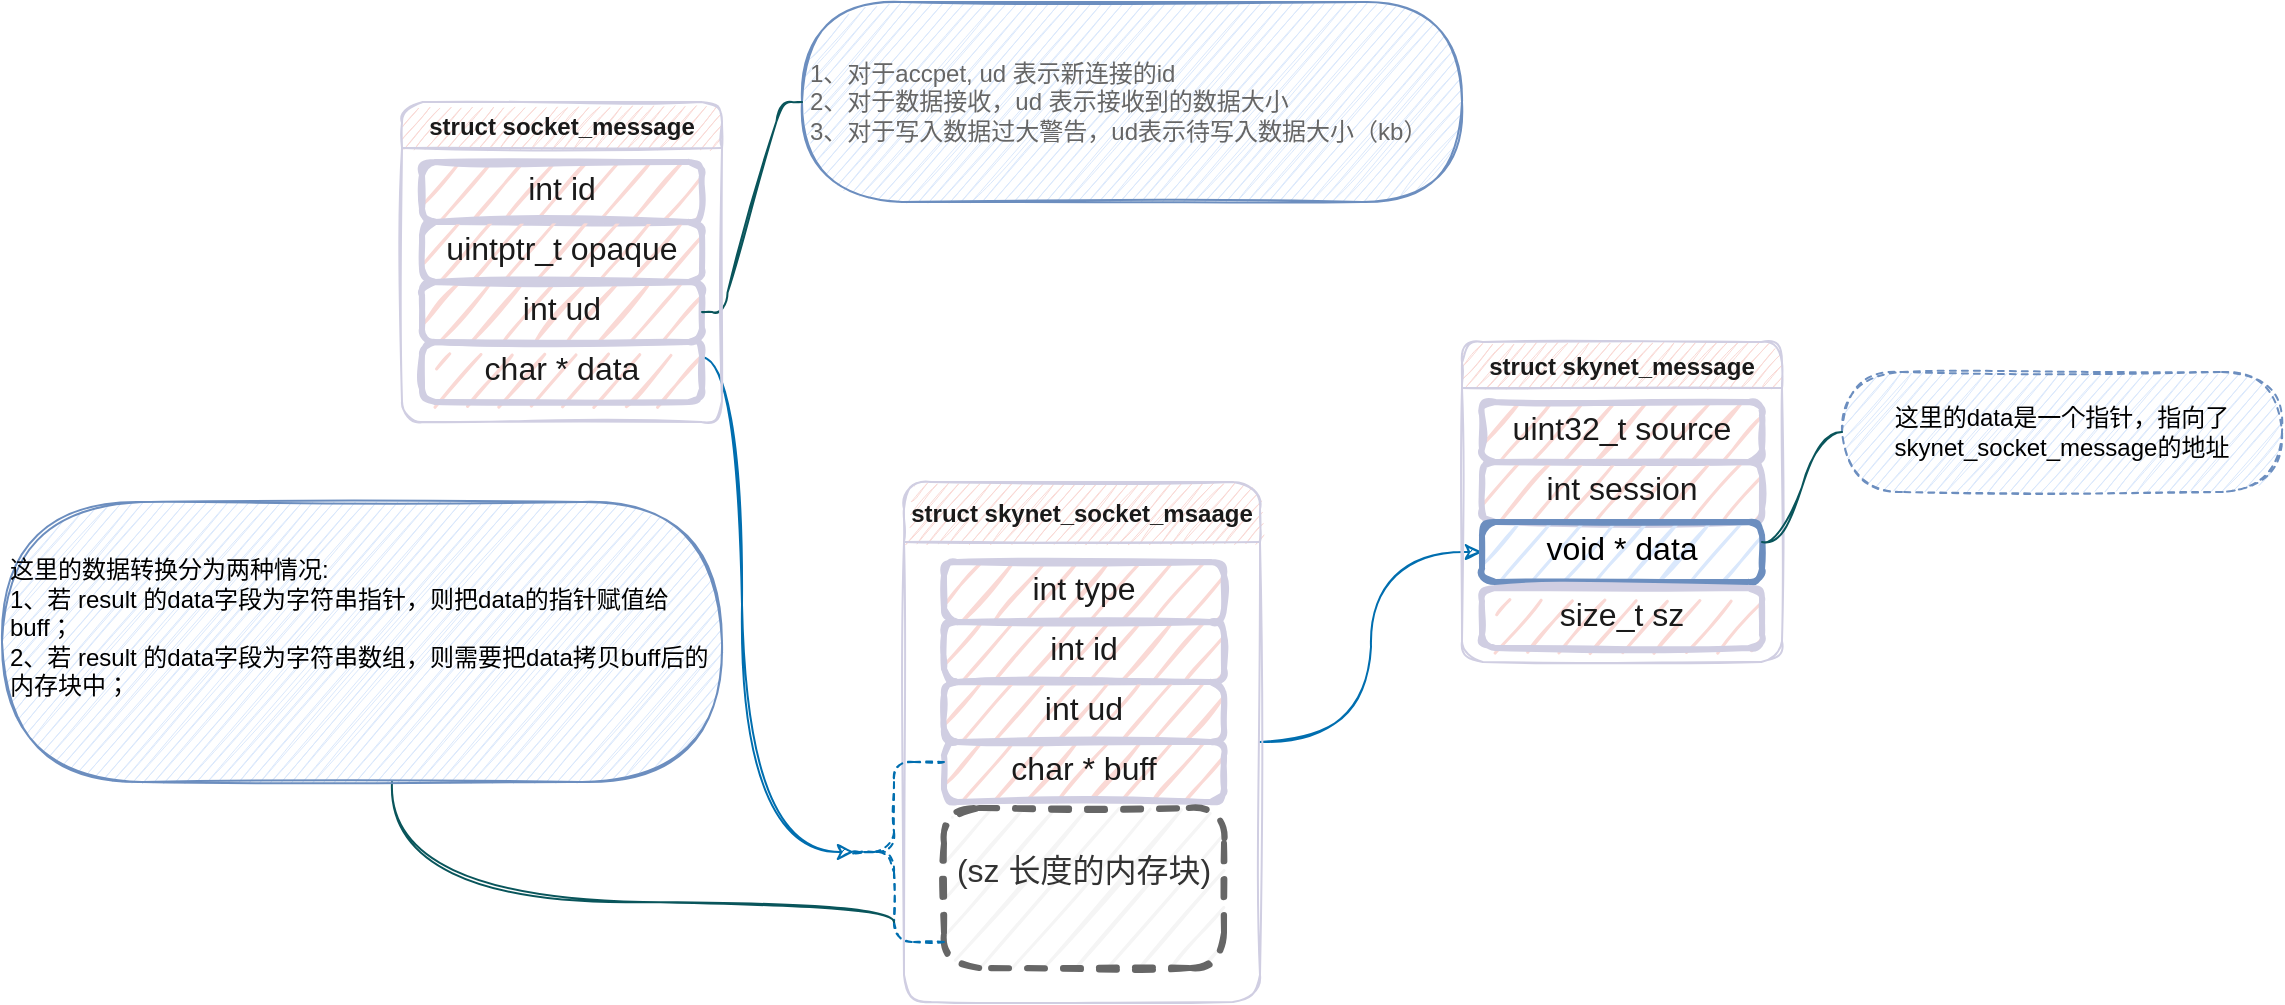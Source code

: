 <mxfile version="13.7.9" type="device"><diagram name="Page-1" id="c7558073-3199-34d8-9f00-42111426c3f3"><mxGraphModel dx="1164" dy="859" grid="1" gridSize="10" guides="1" tooltips="1" connect="1" arrows="1" fold="1" page="1" pageScale="1" pageWidth="826" pageHeight="1169" math="0" shadow="0"><root><mxCell id="0"/><mxCell id="1" parent="0"/><mxCell id="6" value="&lt;p style=&quot;margin: 4px 0px 0px ; text-align: center&quot;&gt;&lt;span style=&quot;font-size: 16px&quot;&gt;int id&lt;/span&gt;&lt;br&gt;&lt;/p&gt;&lt;p style=&quot;margin: 4px 0px 0px ; text-align: center&quot;&gt;&lt;br&gt;&lt;/p&gt;" style="verticalAlign=middle;align=center;overflow=fill;fontSize=12;fontFamily=Helvetica;html=1;fontStyle=0;strokeWidth=3;fillColor=#FAD9D5;arcSize=22;spacingTop=0;spacingBottom=0;rounded=1;strokeColor=#D0CEE2;fontColor=#1A1A1A;sketch=1;" parent="1" vertex="1"><mxGeometry x="270" y="110" width="140" height="30" as="geometry"/></mxCell><mxCell id="GGpCeuplIJQ4EV_8isBT-96" value="&lt;p style=&quot;margin: 4px 0px 0px ; text-align: center&quot;&gt;&lt;span style=&quot;font-size: 16px&quot;&gt;uintptr_t opaque&lt;/span&gt;&lt;/p&gt;&lt;p style=&quot;margin: 4px 0px 0px ; text-align: center&quot;&gt;&lt;span style=&quot;font-size: 16px&quot;&gt;&lt;br&gt;&lt;/span&gt;&lt;/p&gt;" style="verticalAlign=middle;align=center;overflow=fill;fontSize=12;fontFamily=Helvetica;html=1;fontStyle=0;strokeWidth=3;fillColor=#FAD9D5;arcSize=22;spacingTop=0;spacingBottom=0;rounded=1;strokeColor=#D0CEE2;fontColor=#1A1A1A;sketch=1;" vertex="1" parent="1"><mxGeometry x="270" y="140" width="140" height="30" as="geometry"/></mxCell><mxCell id="GGpCeuplIJQ4EV_8isBT-97" value="&lt;p style=&quot;margin: 4px 0px 0px ; text-align: center&quot;&gt;&lt;span style=&quot;font-size: 16px&quot;&gt;int ud&lt;/span&gt;&lt;/p&gt;" style="verticalAlign=middle;align=center;overflow=fill;fontSize=12;fontFamily=Helvetica;html=1;fontStyle=0;strokeWidth=3;fillColor=#FAD9D5;arcSize=22;spacingTop=0;spacingBottom=0;rounded=1;strokeColor=#D0CEE2;fontColor=#1A1A1A;sketch=1;" vertex="1" parent="1"><mxGeometry x="270" y="170" width="140" height="30" as="geometry"/></mxCell><mxCell id="GGpCeuplIJQ4EV_8isBT-114" style="rounded=1;orthogonalLoop=1;jettySize=auto;html=1;exitX=1;exitY=0.25;exitDx=0;exitDy=0;strokeColor=#006EAF;fontColor=#1A1A1A;entryX=0.1;entryY=0.5;entryDx=0;entryDy=0;entryPerimeter=0;edgeStyle=orthogonalEdgeStyle;curved=1;endArrow=classic;endFill=1;fillColor=#1ba1e2;sketch=1;" edge="1" parent="1" source="GGpCeuplIJQ4EV_8isBT-98" target="GGpCeuplIJQ4EV_8isBT-112"><mxGeometry relative="1" as="geometry"><mxPoint x="469" y="457" as="targetPoint"/><Array as="points"><mxPoint x="430" y="208"/><mxPoint x="430" y="455"/></Array></mxGeometry></mxCell><mxCell id="GGpCeuplIJQ4EV_8isBT-98" value="&lt;p style=&quot;margin: 4px 0px 0px ; text-align: center&quot;&gt;&lt;span style=&quot;font-size: 16px&quot;&gt;char * data&lt;/span&gt;&lt;/p&gt;" style="verticalAlign=middle;align=center;overflow=fill;fontSize=12;fontFamily=Helvetica;html=1;fontStyle=0;strokeWidth=3;fillColor=#FAD9D5;arcSize=22;spacingTop=0;spacingBottom=0;rounded=1;strokeColor=#D0CEE2;fontColor=#1A1A1A;sketch=1;" vertex="1" parent="1"><mxGeometry x="270" y="200" width="140" height="30" as="geometry"/></mxCell><mxCell id="GGpCeuplIJQ4EV_8isBT-101" value="&lt;span style=&quot;color: rgb(102 , 102 , 102)&quot;&gt;1、对于accpet, ud 表示新连接的id&lt;/span&gt;&lt;br style=&quot;color: rgb(102 , 102 , 102)&quot;&gt;&lt;span style=&quot;color: rgb(102 , 102 , 102)&quot;&gt;2、对于数据接收，ud 表示接收到的数据大小&lt;/span&gt;&lt;br style=&quot;color: rgb(102 , 102 , 102)&quot;&gt;&lt;span style=&quot;color: rgb(102 , 102 , 102)&quot;&gt;3、对于写入数据过大警告，ud表示待写入数据大小（kb）&lt;/span&gt;" style="whiteSpace=wrap;html=1;arcSize=50;align=left;verticalAlign=middle;strokeWidth=1;autosize=1;spacing=4;treeFolding=0;treeMoving=1;newEdgeStyle={&quot;edgeStyle&quot;:&quot;entityRelationEdgeStyle&quot;,&quot;startArrow&quot;:&quot;none&quot;,&quot;endArrow&quot;:&quot;none&quot;,&quot;segment&quot;:10,&quot;curved&quot;:1};fontSize=12;rounded=1;fillColor=#dae8fc;strokeColor=#6c8ebf;rotatable=1;resizable=1;movable=1;expand=1;editable=1;recursiveResize=1;allowArrows=1;imageAspect=1;sketch=1;" vertex="1" parent="1"><mxGeometry x="460" y="30" width="330" height="100" as="geometry"/></mxCell><mxCell id="GGpCeuplIJQ4EV_8isBT-102" value="" style="edgeStyle=entityRelationEdgeStyle;startArrow=none;endArrow=none;segment=10;fontSize=12;entryX=0;entryY=0.5;entryDx=0;entryDy=0;exitX=1;exitY=0.5;exitDx=0;exitDy=0;strokeColor=#09555B;fontColor=#1A1A1A;sketch=1;" edge="1" target="GGpCeuplIJQ4EV_8isBT-101" parent="1" source="GGpCeuplIJQ4EV_8isBT-97"><mxGeometry relative="1" as="geometry"><mxPoint x="590" y="320" as="sourcePoint"/></mxGeometry></mxCell><mxCell id="GGpCeuplIJQ4EV_8isBT-103" value="&lt;p style=&quot;margin: 4px 0px 0px ; text-align: center&quot;&gt;&lt;span style=&quot;font-size: 16px&quot;&gt;int type&lt;/span&gt;&lt;/p&gt;" style="verticalAlign=middle;align=center;overflow=fill;fontSize=12;fontFamily=Helvetica;html=1;fontStyle=0;strokeWidth=3;fillColor=#FAD9D5;arcSize=22;spacingTop=0;spacingBottom=0;rounded=1;strokeColor=#D0CEE2;fontColor=#1A1A1A;sketch=1;" vertex="1" parent="1"><mxGeometry x="531" y="310" width="140" height="30" as="geometry"/></mxCell><mxCell id="GGpCeuplIJQ4EV_8isBT-104" value="&lt;p style=&quot;margin: 4px 0px 0px ; text-align: center&quot;&gt;&lt;span style=&quot;font-size: 16px&quot;&gt;int id&lt;/span&gt;&lt;/p&gt;" style="verticalAlign=middle;align=center;overflow=fill;fontSize=12;fontFamily=Helvetica;html=1;fontStyle=0;strokeWidth=3;fillColor=#FAD9D5;arcSize=22;spacingTop=0;spacingBottom=0;rounded=1;strokeColor=#D0CEE2;fontColor=#1A1A1A;sketch=1;" vertex="1" parent="1"><mxGeometry x="531" y="340" width="140" height="30" as="geometry"/></mxCell><mxCell id="GGpCeuplIJQ4EV_8isBT-105" value="&lt;p style=&quot;margin: 4px 0px 0px ; text-align: center&quot;&gt;&lt;span style=&quot;font-size: 16px&quot;&gt;int ud&lt;/span&gt;&lt;/p&gt;" style="verticalAlign=middle;align=center;overflow=fill;fontSize=12;fontFamily=Helvetica;html=1;fontStyle=0;strokeWidth=3;fillColor=#FAD9D5;arcSize=22;spacingTop=0;spacingBottom=0;rounded=1;strokeColor=#D0CEE2;fontColor=#1A1A1A;sketch=1;" vertex="1" parent="1"><mxGeometry x="531" y="370" width="140" height="30" as="geometry"/></mxCell><mxCell id="GGpCeuplIJQ4EV_8isBT-106" value="&lt;p style=&quot;margin: 4px 0px 0px ; text-align: center&quot;&gt;&lt;span style=&quot;font-size: 16px&quot;&gt;char * buff&lt;/span&gt;&lt;/p&gt;" style="verticalAlign=middle;align=center;overflow=fill;fontSize=12;fontFamily=Helvetica;html=1;fontStyle=0;strokeWidth=3;fillColor=#FAD9D5;arcSize=22;spacingTop=0;spacingBottom=0;rounded=1;strokeColor=#D0CEE2;fontColor=#1A1A1A;sketch=1;" vertex="1" parent="1"><mxGeometry x="531" y="400" width="140" height="30" as="geometry"/></mxCell><mxCell id="GGpCeuplIJQ4EV_8isBT-107" value="struct socket_message" style="swimlane;rounded=1;strokeColor=#D0CEE2;fillColor=#FAD9D5;fontColor=#1A1A1A;startSize=23;sketch=1;" vertex="1" parent="1"><mxGeometry x="260" y="80" width="160" height="160" as="geometry"/></mxCell><mxCell id="GGpCeuplIJQ4EV_8isBT-127" style="edgeStyle=orthogonalEdgeStyle;curved=1;rounded=1;orthogonalLoop=1;jettySize=auto;html=1;exitX=1;exitY=0.5;exitDx=0;exitDy=0;entryX=0;entryY=0.5;entryDx=0;entryDy=0;endArrow=classic;endFill=1;strokeColor=#006EAF;fontColor=#1A1A1A;sketch=1;fillColor=#1ba1e2;" edge="1" parent="1" source="GGpCeuplIJQ4EV_8isBT-108" target="GGpCeuplIJQ4EV_8isBT-124"><mxGeometry relative="1" as="geometry"/></mxCell><mxCell id="GGpCeuplIJQ4EV_8isBT-108" value="struct skynet_socket_msaage" style="swimlane;rounded=1;strokeColor=#D0CEE2;fillColor=#FAD9D5;fontColor=#1A1A1A;startSize=30;sketch=1;" vertex="1" parent="1"><mxGeometry x="511" y="270" width="178" height="260" as="geometry"/></mxCell><mxCell id="GGpCeuplIJQ4EV_8isBT-110" value="&lt;p style=&quot;margin: 4px 0px 0px ; text-align: center&quot;&gt;&lt;br&gt;&lt;/p&gt;&lt;p style=&quot;margin: 4px 0px 0px ; text-align: center&quot;&gt;&lt;span style=&quot;font-size: 16px&quot;&gt;(sz 长度的内存块)&lt;/span&gt;&lt;/p&gt;" style="verticalAlign=middle;align=center;overflow=fill;fontSize=12;fontFamily=Helvetica;html=1;fontStyle=0;strokeWidth=3;arcSize=22;spacingTop=0;spacingBottom=0;rounded=1;dashed=1;fillColor=#f5f5f5;strokeColor=#666666;fontColor=#333333;sketch=1;" vertex="1" parent="GGpCeuplIJQ4EV_8isBT-108"><mxGeometry x="20" y="163" width="140" height="80" as="geometry"/></mxCell><mxCell id="GGpCeuplIJQ4EV_8isBT-112" value="" style="shape=curlyBracket;whiteSpace=wrap;html=1;rounded=1;dashed=1;strokeColor=#006EAF;fillColor=#1ba1e2;size=0.5;fontColor=#ffffff;sketch=1;" vertex="1" parent="1"><mxGeometry x="481" y="410" width="50" height="90" as="geometry"/></mxCell><mxCell id="GGpCeuplIJQ4EV_8isBT-121" style="edgeStyle=orthogonalEdgeStyle;curved=1;rounded=1;orthogonalLoop=1;jettySize=auto;html=1;endArrow=none;endFill=0;strokeColor=#09555B;fontColor=#1A1A1A;sketch=1;" edge="1" parent="1" source="GGpCeuplIJQ4EV_8isBT-115"><mxGeometry relative="1" as="geometry"><mxPoint x="506" y="490" as="targetPoint"/><Array as="points"><mxPoint x="255" y="480"/><mxPoint x="506" y="480"/></Array></mxGeometry></mxCell><mxCell id="GGpCeuplIJQ4EV_8isBT-115" value="这里的数据转换分为两种情况:&lt;br&gt;&lt;div&gt;&lt;span&gt;1、若 result 的data字段为字符串指针，则把data的指针赋值给buff；&lt;/span&gt;&lt;/div&gt;&lt;div&gt;2、若 result 的data字段为字符串数组，则需要把data拷贝buff后的内存块中；&lt;/div&gt;&lt;div&gt;&lt;br&gt;&lt;/div&gt;" style="whiteSpace=wrap;html=1;rounded=1;arcSize=50;align=left;verticalAlign=middle;strokeWidth=1;autosize=1;spacing=4;treeFolding=1;treeMoving=1;newEdgeStyle={&quot;edgeStyle&quot;:&quot;entityRelationEdgeStyle&quot;,&quot;startArrow&quot;:&quot;none&quot;,&quot;endArrow&quot;:&quot;none&quot;,&quot;segment&quot;:10,&quot;curved&quot;:1};fillColor=#dae8fc;strokeColor=#6c8ebf;sketch=1;" vertex="1" parent="1"><mxGeometry x="60" y="280" width="360" height="140" as="geometry"/></mxCell><mxCell id="GGpCeuplIJQ4EV_8isBT-122" value="&lt;p style=&quot;margin: 4px 0px 0px ; text-align: center&quot;&gt;&lt;span style=&quot;font-size: 16px&quot;&gt;uint32_t source&lt;/span&gt;&lt;br&gt;&lt;/p&gt;&lt;p style=&quot;margin: 4px 0px 0px ; text-align: center&quot;&gt;&lt;br&gt;&lt;/p&gt;" style="verticalAlign=middle;align=center;overflow=fill;fontSize=12;fontFamily=Helvetica;html=1;fontStyle=0;strokeWidth=3;fillColor=#FAD9D5;arcSize=22;spacingTop=0;spacingBottom=0;rounded=1;strokeColor=#D0CEE2;fontColor=#1A1A1A;sketch=1;" vertex="1" parent="1"><mxGeometry x="800" y="230" width="140" height="30" as="geometry"/></mxCell><mxCell id="GGpCeuplIJQ4EV_8isBT-123" value="&lt;p style=&quot;margin: 4px 0px 0px ; text-align: center&quot;&gt;&lt;span style=&quot;font-size: 16px&quot;&gt;int session&lt;/span&gt;&lt;/p&gt;" style="verticalAlign=middle;align=center;overflow=fill;fontSize=12;fontFamily=Helvetica;html=1;fontStyle=0;strokeWidth=3;fillColor=#FAD9D5;arcSize=22;spacingTop=0;spacingBottom=0;rounded=1;strokeColor=#D0CEE2;fontColor=#1A1A1A;sketch=1;" vertex="1" parent="1"><mxGeometry x="800" y="260" width="140" height="30" as="geometry"/></mxCell><mxCell id="GGpCeuplIJQ4EV_8isBT-124" value="&lt;p style=&quot;margin: 4px 0px 0px ; text-align: center&quot;&gt;&lt;span style=&quot;font-size: 16px&quot;&gt;void * data&lt;/span&gt;&lt;/p&gt;" style="verticalAlign=middle;align=center;overflow=fill;fontSize=12;fontFamily=Helvetica;html=1;fontStyle=0;strokeWidth=3;fillColor=#dae8fc;arcSize=22;spacingTop=0;spacingBottom=0;rounded=1;strokeColor=#6c8ebf;sketch=1;" vertex="1" parent="1"><mxGeometry x="800" y="290" width="140" height="30" as="geometry"/></mxCell><mxCell id="GGpCeuplIJQ4EV_8isBT-125" value="&lt;p style=&quot;margin: 4px 0px 0px ; text-align: center&quot;&gt;&lt;span style=&quot;font-size: 16px&quot;&gt;size_t sz&lt;/span&gt;&lt;/p&gt;" style="verticalAlign=middle;align=center;overflow=fill;fontSize=12;fontFamily=Helvetica;html=1;fontStyle=0;strokeWidth=3;fillColor=#FAD9D5;arcSize=22;spacingTop=0;spacingBottom=0;rounded=1;strokeColor=#D0CEE2;fontColor=#1A1A1A;sketch=1;" vertex="1" parent="1"><mxGeometry x="800" y="323" width="140" height="30" as="geometry"/></mxCell><mxCell id="GGpCeuplIJQ4EV_8isBT-126" value="struct skynet_message" style="swimlane;rounded=1;strokeColor=#D0CEE2;fillColor=#FAD9D5;fontColor=#1A1A1A;startSize=23;sketch=1;" vertex="1" parent="1"><mxGeometry x="790" y="200" width="160" height="160" as="geometry"/></mxCell><mxCell id="GGpCeuplIJQ4EV_8isBT-128" value="这里的data是一个指针，指向了 skynet_socket_message的地址" style="whiteSpace=wrap;rounded=1;arcSize=50;align=center;verticalAlign=middle;strokeWidth=1;autosize=1;spacing=4;treeFolding=1;treeMoving=1;newEdgeStyle={&quot;edgeStyle&quot;:&quot;entityRelationEdgeStyle&quot;,&quot;startArrow&quot;:&quot;none&quot;,&quot;endArrow&quot;:&quot;none&quot;,&quot;segment&quot;:10,&quot;curved&quot;:1};dashed=1;fillColor=#dae8fc;html=1;overflow=visible;expand=0;sketch=1;strokeColor=#6c8ebf;" vertex="1" parent="1"><mxGeometry x="980" y="215" width="220" height="60" as="geometry"/></mxCell><mxCell id="GGpCeuplIJQ4EV_8isBT-129" value="" style="edgeStyle=entityRelationEdgeStyle;startArrow=none;endArrow=none;segment=10;curved=1;strokeColor=#09555B;fontColor=#1A1A1A;sketch=1;" edge="1" target="GGpCeuplIJQ4EV_8isBT-128" parent="1"><mxGeometry relative="1" as="geometry"><mxPoint x="940" y="300" as="sourcePoint"/></mxGeometry></mxCell></root></mxGraphModel></diagram></mxfile>